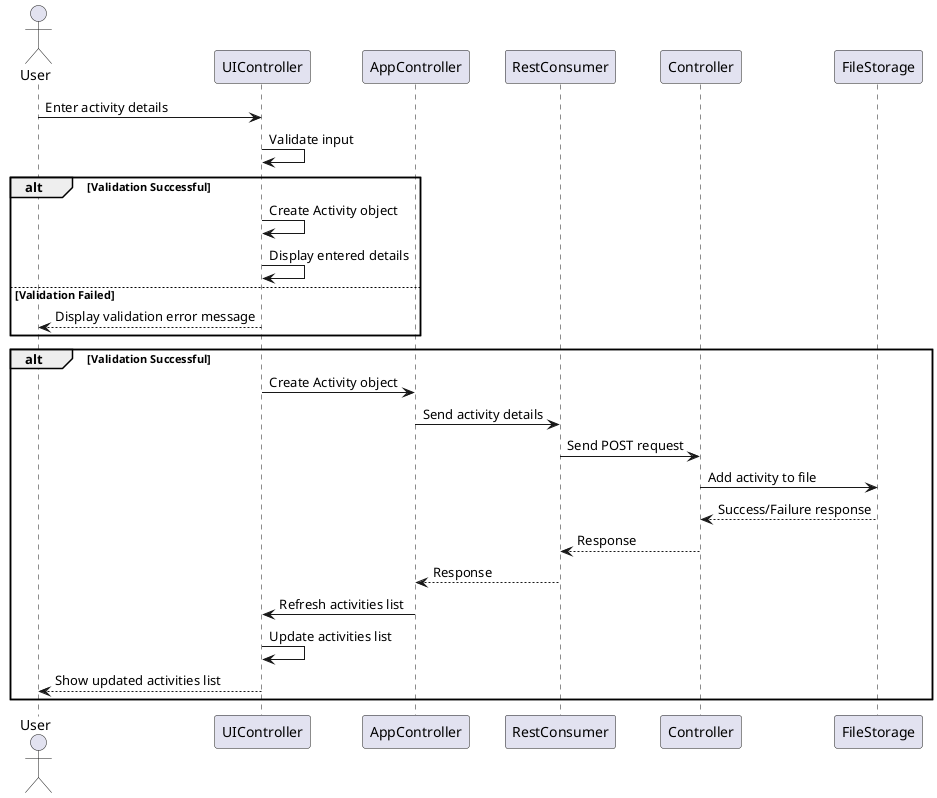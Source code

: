 @startuml ScheduleLog
actor User
participant UIController
participant AppController
participant RestConsumer
participant Controller
participant FileStorage

User -> UIController: Enter activity details
UIController -> UIController: Validate input
alt Validation Successful
    UIController -> UIController: Create Activity object
    UIController -> UIController: Display entered details
else Validation Failed
    UIController --> User: Display validation error message
    deactivate UIController
end

alt Validation Successful
    UIController -> AppController: Create Activity object
    AppController -> RestConsumer: Send activity details
    RestConsumer -> Controller: Send POST request
    Controller -> FileStorage: Add activity to file
    FileStorage --> Controller: Success/Failure response
    Controller --> RestConsumer: Response
    RestConsumer --> AppController: Response
    AppController -> UIController: Refresh activities list
    UIController -> UIController: Update activities list
    UIController --> User: Show updated activities list
end
@enduml
